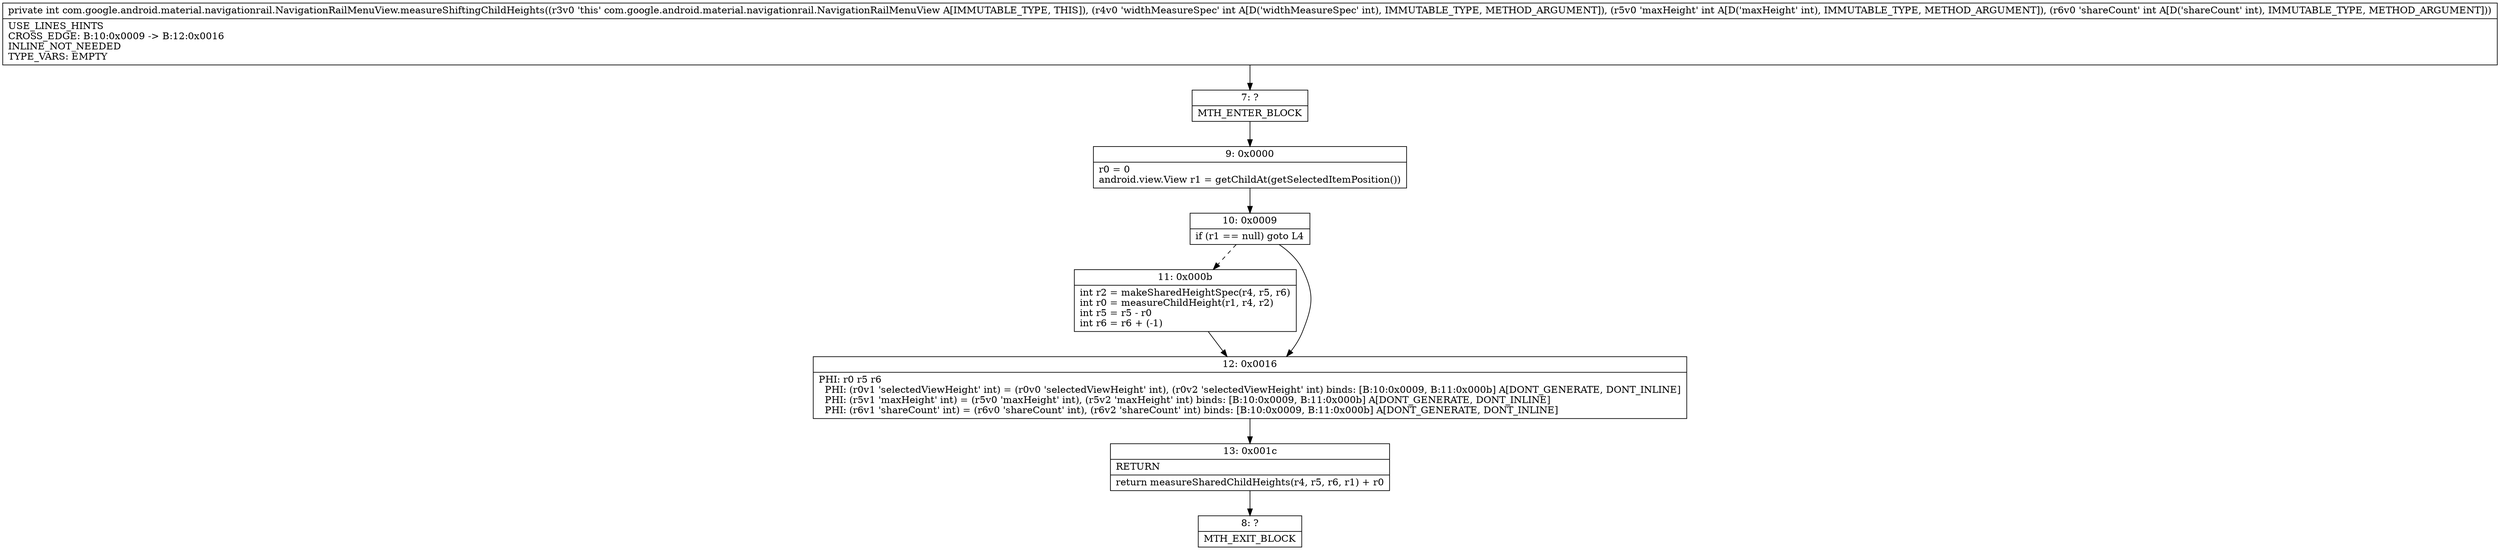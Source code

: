digraph "CFG forcom.google.android.material.navigationrail.NavigationRailMenuView.measureShiftingChildHeights(III)I" {
Node_7 [shape=record,label="{7\:\ ?|MTH_ENTER_BLOCK\l}"];
Node_9 [shape=record,label="{9\:\ 0x0000|r0 = 0\landroid.view.View r1 = getChildAt(getSelectedItemPosition())\l}"];
Node_10 [shape=record,label="{10\:\ 0x0009|if (r1 == null) goto L4\l}"];
Node_11 [shape=record,label="{11\:\ 0x000b|int r2 = makeSharedHeightSpec(r4, r5, r6)\lint r0 = measureChildHeight(r1, r4, r2)\lint r5 = r5 \- r0\lint r6 = r6 + (\-1)\l}"];
Node_12 [shape=record,label="{12\:\ 0x0016|PHI: r0 r5 r6 \l  PHI: (r0v1 'selectedViewHeight' int) = (r0v0 'selectedViewHeight' int), (r0v2 'selectedViewHeight' int) binds: [B:10:0x0009, B:11:0x000b] A[DONT_GENERATE, DONT_INLINE]\l  PHI: (r5v1 'maxHeight' int) = (r5v0 'maxHeight' int), (r5v2 'maxHeight' int) binds: [B:10:0x0009, B:11:0x000b] A[DONT_GENERATE, DONT_INLINE]\l  PHI: (r6v1 'shareCount' int) = (r6v0 'shareCount' int), (r6v2 'shareCount' int) binds: [B:10:0x0009, B:11:0x000b] A[DONT_GENERATE, DONT_INLINE]\l}"];
Node_13 [shape=record,label="{13\:\ 0x001c|RETURN\l|return measureSharedChildHeights(r4, r5, r6, r1) + r0\l}"];
Node_8 [shape=record,label="{8\:\ ?|MTH_EXIT_BLOCK\l}"];
MethodNode[shape=record,label="{private int com.google.android.material.navigationrail.NavigationRailMenuView.measureShiftingChildHeights((r3v0 'this' com.google.android.material.navigationrail.NavigationRailMenuView A[IMMUTABLE_TYPE, THIS]), (r4v0 'widthMeasureSpec' int A[D('widthMeasureSpec' int), IMMUTABLE_TYPE, METHOD_ARGUMENT]), (r5v0 'maxHeight' int A[D('maxHeight' int), IMMUTABLE_TYPE, METHOD_ARGUMENT]), (r6v0 'shareCount' int A[D('shareCount' int), IMMUTABLE_TYPE, METHOD_ARGUMENT]))  | USE_LINES_HINTS\lCROSS_EDGE: B:10:0x0009 \-\> B:12:0x0016\lINLINE_NOT_NEEDED\lTYPE_VARS: EMPTY\l}"];
MethodNode -> Node_7;Node_7 -> Node_9;
Node_9 -> Node_10;
Node_10 -> Node_11[style=dashed];
Node_10 -> Node_12;
Node_11 -> Node_12;
Node_12 -> Node_13;
Node_13 -> Node_8;
}

